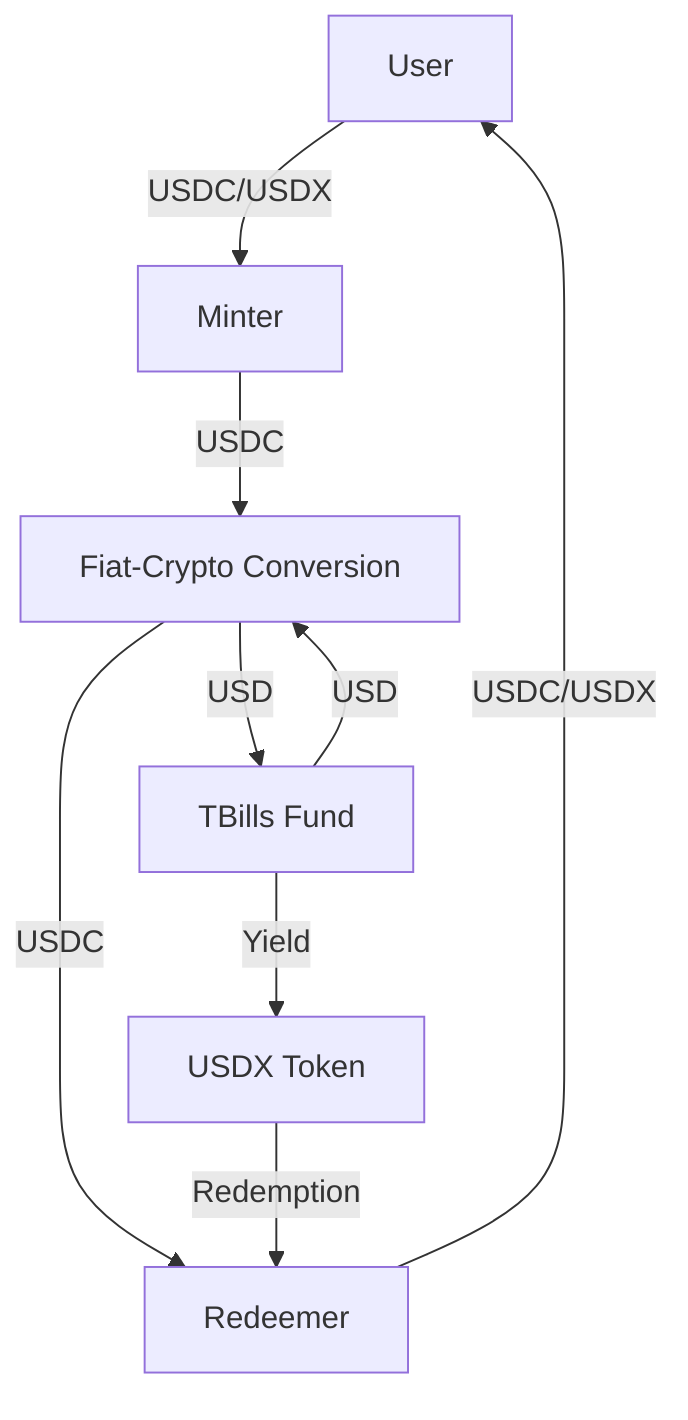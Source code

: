 graph TD
    User --> |USDC/USDX| Minter
    Minter --> |USDC| FiatCrypto[Fiat-Crypto Conversion]
    FiatCrypto --> |USD| TBills[TBills Fund]
    TBills --> |Yield| USDXToken[USDX Token]
    TBills --> |USD| FiatCrypto
    FiatCrypto --> |USDC| Redeemer
    USDXToken --> |Redemption| Redeemer
    Redeemer --> |USDC/USDX| User